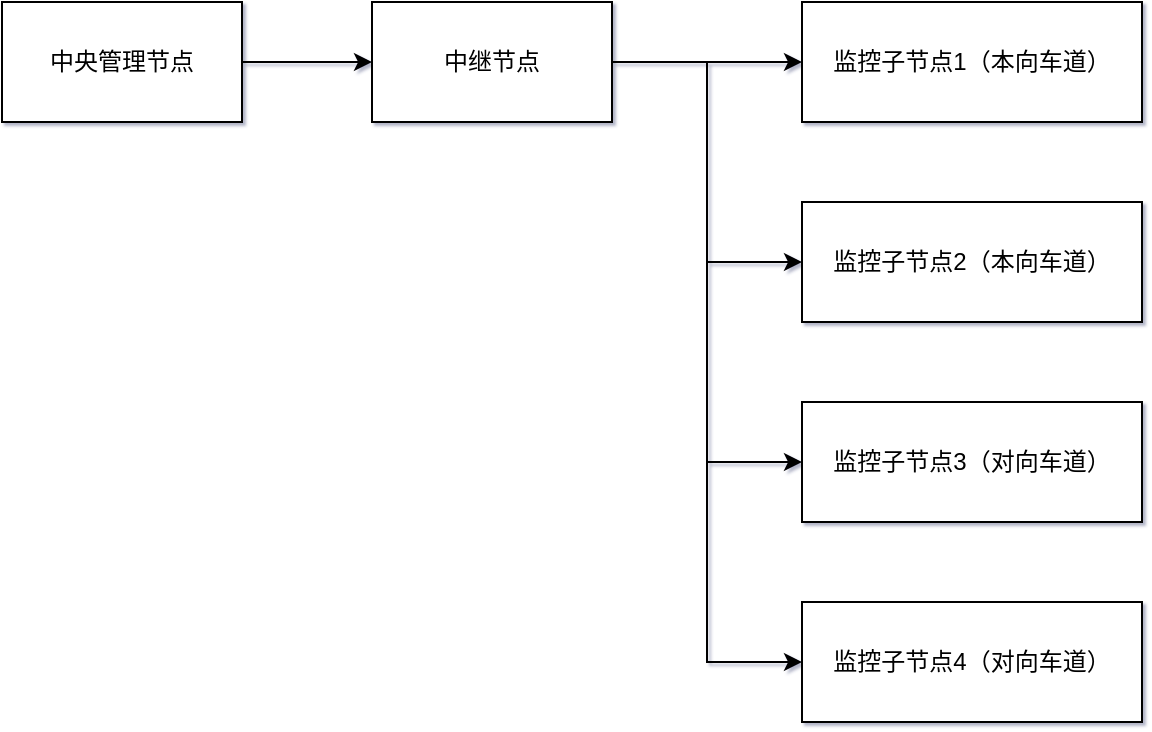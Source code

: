 <mxfile version="26.2.13">
  <diagram name="Page-1" id="_5ZA-SbzwZC6RXCUGsCD">
    <mxGraphModel dx="694" dy="421" grid="1" gridSize="10" guides="1" tooltips="1" connect="1" arrows="1" fold="1" page="1" pageScale="1" pageWidth="850" pageHeight="1100" math="0" shadow="1">
      <root>
        <mxCell id="0" />
        <mxCell id="1" parent="0" />
        <mxCell id="WNiRMjTejuKCVmON-htT-6" style="edgeStyle=orthogonalEdgeStyle;rounded=0;orthogonalLoop=1;jettySize=auto;html=1;exitX=1;exitY=0.5;exitDx=0;exitDy=0;entryX=0;entryY=0.5;entryDx=0;entryDy=0;" edge="1" parent="1" source="WNiRMjTejuKCVmON-htT-1" target="WNiRMjTejuKCVmON-htT-2">
          <mxGeometry relative="1" as="geometry" />
        </mxCell>
        <mxCell id="WNiRMjTejuKCVmON-htT-1" value="中央管理节点" style="rounded=0;whiteSpace=wrap;html=1;" vertex="1" parent="1">
          <mxGeometry x="120" y="180" width="120" height="60" as="geometry" />
        </mxCell>
        <mxCell id="WNiRMjTejuKCVmON-htT-7" style="edgeStyle=orthogonalEdgeStyle;rounded=0;orthogonalLoop=1;jettySize=auto;html=1;exitX=1;exitY=0.5;exitDx=0;exitDy=0;" edge="1" parent="1" source="WNiRMjTejuKCVmON-htT-2" target="WNiRMjTejuKCVmON-htT-3">
          <mxGeometry relative="1" as="geometry" />
        </mxCell>
        <mxCell id="WNiRMjTejuKCVmON-htT-15" style="edgeStyle=orthogonalEdgeStyle;rounded=0;orthogonalLoop=1;jettySize=auto;html=1;exitX=1;exitY=0.5;exitDx=0;exitDy=0;entryX=0;entryY=0.5;entryDx=0;entryDy=0;" edge="1" parent="1" source="WNiRMjTejuKCVmON-htT-2" target="WNiRMjTejuKCVmON-htT-12">
          <mxGeometry relative="1" as="geometry" />
        </mxCell>
        <mxCell id="WNiRMjTejuKCVmON-htT-16" style="edgeStyle=orthogonalEdgeStyle;rounded=0;orthogonalLoop=1;jettySize=auto;html=1;exitX=1;exitY=0.5;exitDx=0;exitDy=0;entryX=0;entryY=0.5;entryDx=0;entryDy=0;" edge="1" parent="1" source="WNiRMjTejuKCVmON-htT-2" target="WNiRMjTejuKCVmON-htT-13">
          <mxGeometry relative="1" as="geometry" />
        </mxCell>
        <mxCell id="WNiRMjTejuKCVmON-htT-17" style="edgeStyle=orthogonalEdgeStyle;rounded=0;orthogonalLoop=1;jettySize=auto;html=1;exitX=1;exitY=0.5;exitDx=0;exitDy=0;entryX=0;entryY=0.5;entryDx=0;entryDy=0;" edge="1" parent="1" source="WNiRMjTejuKCVmON-htT-2" target="WNiRMjTejuKCVmON-htT-14">
          <mxGeometry relative="1" as="geometry" />
        </mxCell>
        <mxCell id="WNiRMjTejuKCVmON-htT-2" value="中继节点" style="rounded=0;whiteSpace=wrap;html=1;" vertex="1" parent="1">
          <mxGeometry x="305" y="180" width="120" height="60" as="geometry" />
        </mxCell>
        <mxCell id="WNiRMjTejuKCVmON-htT-3" value="监控子节点1（本向车道）" style="rounded=0;whiteSpace=wrap;html=1;" vertex="1" parent="1">
          <mxGeometry x="520" y="180" width="170" height="60" as="geometry" />
        </mxCell>
        <mxCell id="WNiRMjTejuKCVmON-htT-12" value="监控子节点2（本向车道）" style="rounded=0;whiteSpace=wrap;html=1;" vertex="1" parent="1">
          <mxGeometry x="520" y="280" width="170" height="60" as="geometry" />
        </mxCell>
        <mxCell id="WNiRMjTejuKCVmON-htT-13" value="监控子节点3（对向车道）" style="rounded=0;whiteSpace=wrap;html=1;" vertex="1" parent="1">
          <mxGeometry x="520" y="380" width="170" height="60" as="geometry" />
        </mxCell>
        <mxCell id="WNiRMjTejuKCVmON-htT-14" value="监控子节点4（对向车道）" style="rounded=0;whiteSpace=wrap;html=1;" vertex="1" parent="1">
          <mxGeometry x="520" y="480" width="170" height="60" as="geometry" />
        </mxCell>
      </root>
    </mxGraphModel>
  </diagram>
</mxfile>
